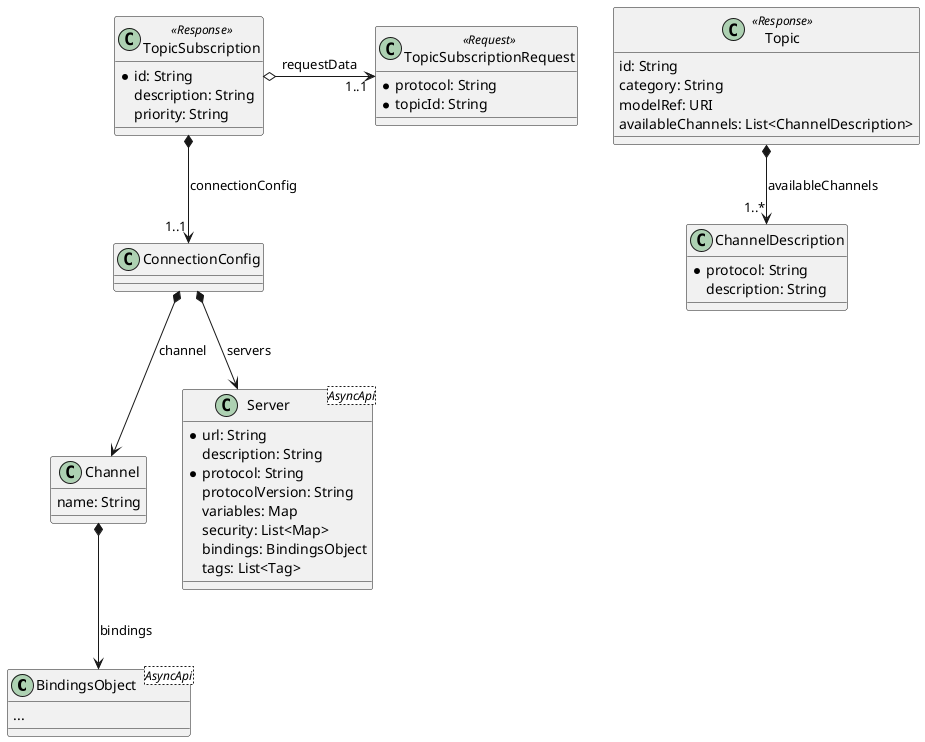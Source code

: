 @startuml



class BindingsObject<AsyncApi> {
    ...
}

class Channel {
    name: String
}

class ChannelDescription {
    * protocol: String
    description: String
}

class ConnectionConfig {

}


class Server<AsyncApi> {
    * url: String
    description: String
    * protocol: String
    protocolVersion: String
    variables: Map
    security: List<Map>
    bindings: BindingsObject
    tags: List<Tag>
}

class TopicSubscription << Response >> {
    * id: String
    description: String
    priority: String
}

class Topic << Response >> {
    id: String
    category: String
    modelRef: URI
    availableChannels: List<ChannelDescription>
}

class TopicSubscription << Response >>  {
}

class TopicSubscriptionRequest << Request >>  {
    * protocol: String
    * topicId: String
}

TopicSubscription *--> "1..1" ConnectionConfig : connectionConfig
TopicSubscription o-> "1..1" TopicSubscriptionRequest : requestData


ConnectionConfig *--> Channel : channel

ConnectionConfig *--> Server : servers

Channel *--> BindingsObject: bindings

Topic *--> "1..*" ChannelDescription : availableChannels
@enduml